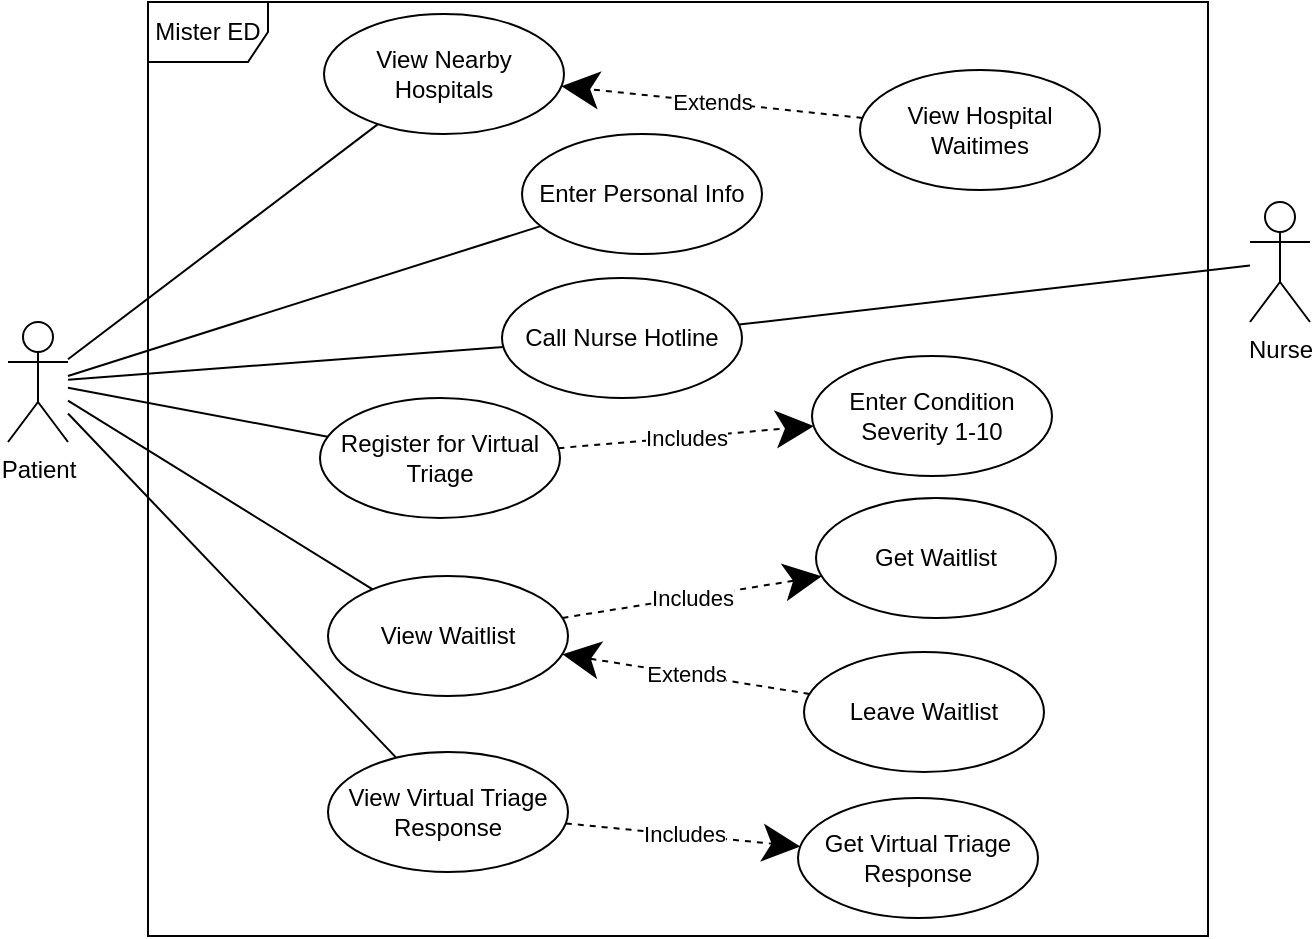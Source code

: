 <mxfile version="24.8.2">
  <diagram name="Page-1" id="POjWEP2f18WCFqWoDT05">
    <mxGraphModel dx="1194" dy="750" grid="0" gridSize="10" guides="1" tooltips="1" connect="1" arrows="1" fold="1" page="1" pageScale="1" pageWidth="850" pageHeight="1100" math="0" shadow="0">
      <root>
        <mxCell id="0" />
        <mxCell id="1" parent="0" />
        <mxCell id="nqFmswFfyf5B56kGS30E-1" value="Patient" style="shape=umlActor;verticalLabelPosition=bottom;verticalAlign=top;html=1;outlineConnect=0;" parent="1" vertex="1">
          <mxGeometry x="79" y="322" width="30" height="60" as="geometry" />
        </mxCell>
        <mxCell id="nqFmswFfyf5B56kGS30E-14" value="Call Nurse Hotline" style="ellipse;whiteSpace=wrap;html=1;" parent="1" vertex="1">
          <mxGeometry x="326" y="300" width="120" height="60" as="geometry" />
        </mxCell>
        <mxCell id="nqFmswFfyf5B56kGS30E-15" value="" style="endArrow=none;html=1;rounded=0;" parent="1" source="nqFmswFfyf5B56kGS30E-1" target="nqFmswFfyf5B56kGS30E-14" edge="1">
          <mxGeometry width="50" height="50" relative="1" as="geometry">
            <mxPoint x="119" y="365" as="sourcePoint" />
            <mxPoint x="284" y="400" as="targetPoint" />
          </mxGeometry>
        </mxCell>
        <mxCell id="nqFmswFfyf5B56kGS30E-16" value="Nurse" style="shape=umlActor;verticalLabelPosition=bottom;verticalAlign=top;html=1;" parent="1" vertex="1">
          <mxGeometry x="700" y="262" width="30" height="60" as="geometry" />
        </mxCell>
        <mxCell id="nqFmswFfyf5B56kGS30E-17" value="" style="endArrow=none;html=1;rounded=0;" parent="1" source="nqFmswFfyf5B56kGS30E-14" target="nqFmswFfyf5B56kGS30E-16" edge="1">
          <mxGeometry width="50" height="50" relative="1" as="geometry">
            <mxPoint x="119" y="370" as="sourcePoint" />
            <mxPoint x="299" y="470" as="targetPoint" />
          </mxGeometry>
        </mxCell>
        <mxCell id="nqFmswFfyf5B56kGS30E-18" value="Register for Virtual Triage" style="ellipse;whiteSpace=wrap;html=1;" parent="1" vertex="1">
          <mxGeometry x="235" y="360" width="120" height="60" as="geometry" />
        </mxCell>
        <mxCell id="nqFmswFfyf5B56kGS30E-19" value="" style="endArrow=none;html=1;rounded=0;" parent="1" source="nqFmswFfyf5B56kGS30E-1" target="nqFmswFfyf5B56kGS30E-18" edge="1">
          <mxGeometry width="50" height="50" relative="1" as="geometry">
            <mxPoint x="119" y="370" as="sourcePoint" />
            <mxPoint x="299" y="470" as="targetPoint" />
          </mxGeometry>
        </mxCell>
        <mxCell id="nqFmswFfyf5B56kGS30E-20" value="Enter Condition Severity 1-10" style="ellipse;whiteSpace=wrap;html=1;" parent="1" vertex="1">
          <mxGeometry x="481" y="339" width="120" height="60" as="geometry" />
        </mxCell>
        <mxCell id="nqFmswFfyf5B56kGS30E-21" value="Includes" style="endArrow=classic;endSize=16;endFill=1;html=1;rounded=0;dashed=1;" parent="1" source="nqFmswFfyf5B56kGS30E-18" target="nqFmswFfyf5B56kGS30E-20" edge="1">
          <mxGeometry width="160" relative="1" as="geometry">
            <mxPoint x="299" y="452" as="sourcePoint" />
            <mxPoint x="459" y="572" as="targetPoint" />
          </mxGeometry>
        </mxCell>
        <mxCell id="nqFmswFfyf5B56kGS30E-22" value="View Waitlist" style="ellipse;whiteSpace=wrap;html=1;" parent="1" vertex="1">
          <mxGeometry x="239" y="449" width="120" height="60" as="geometry" />
        </mxCell>
        <mxCell id="nqFmswFfyf5B56kGS30E-23" value="" style="endArrow=none;html=1;rounded=0;" parent="1" source="nqFmswFfyf5B56kGS30E-1" target="nqFmswFfyf5B56kGS30E-22" edge="1">
          <mxGeometry width="50" height="50" relative="1" as="geometry">
            <mxPoint x="119" y="375" as="sourcePoint" />
            <mxPoint x="310" y="546" as="targetPoint" />
          </mxGeometry>
        </mxCell>
        <mxCell id="nqFmswFfyf5B56kGS30E-24" value="Get Waitlist" style="ellipse;whiteSpace=wrap;html=1;" parent="1" vertex="1">
          <mxGeometry x="483" y="410" width="120" height="60" as="geometry" />
        </mxCell>
        <mxCell id="nqFmswFfyf5B56kGS30E-25" value="Includes" style="endArrow=classic;endSize=16;endFill=1;html=1;rounded=0;dashed=1;" parent="1" source="nqFmswFfyf5B56kGS30E-22" target="nqFmswFfyf5B56kGS30E-24" edge="1">
          <mxGeometry width="160" relative="1" as="geometry">
            <mxPoint x="492" y="511" as="sourcePoint" />
            <mxPoint x="409" y="572" as="targetPoint" />
          </mxGeometry>
        </mxCell>
        <mxCell id="nqFmswFfyf5B56kGS30E-26" value="Mister ED" style="shape=umlFrame;whiteSpace=wrap;html=1;pointerEvents=0;" parent="1" vertex="1">
          <mxGeometry x="149" y="162" width="530" height="467" as="geometry" />
        </mxCell>
        <mxCell id="nqFmswFfyf5B56kGS30E-27" value="View Virtual Triage Response" style="ellipse;whiteSpace=wrap;html=1;" parent="1" vertex="1">
          <mxGeometry x="239" y="537" width="120" height="60" as="geometry" />
        </mxCell>
        <mxCell id="nqFmswFfyf5B56kGS30E-28" value="" style="endArrow=none;html=1;rounded=0;" parent="1" source="nqFmswFfyf5B56kGS30E-1" target="nqFmswFfyf5B56kGS30E-27" edge="1">
          <mxGeometry width="50" height="50" relative="1" as="geometry">
            <mxPoint x="119" y="381" as="sourcePoint" />
            <mxPoint x="317" y="634" as="targetPoint" />
          </mxGeometry>
        </mxCell>
        <mxCell id="nqFmswFfyf5B56kGS30E-29" value="Get Virtual Triage Response" style="ellipse;whiteSpace=wrap;html=1;" parent="1" vertex="1">
          <mxGeometry x="474" y="560" width="120" height="60" as="geometry" />
        </mxCell>
        <mxCell id="nqFmswFfyf5B56kGS30E-30" value="Includes" style="endArrow=classic;endSize=16;endFill=1;html=1;rounded=0;dashed=1;" parent="1" source="nqFmswFfyf5B56kGS30E-27" target="nqFmswFfyf5B56kGS30E-29" edge="1">
          <mxGeometry width="160" relative="1" as="geometry">
            <mxPoint x="395" y="651" as="sourcePoint" />
            <mxPoint x="483" y="633" as="targetPoint" />
          </mxGeometry>
        </mxCell>
        <mxCell id="nqFmswFfyf5B56kGS30E-31" value="View Nearby Hospitals" style="ellipse;whiteSpace=wrap;html=1;" parent="1" vertex="1">
          <mxGeometry x="237" y="168" width="120" height="60" as="geometry" />
        </mxCell>
        <mxCell id="nqFmswFfyf5B56kGS30E-32" value="" style="endArrow=none;html=1;rounded=0;" parent="1" source="nqFmswFfyf5B56kGS30E-1" target="nqFmswFfyf5B56kGS30E-31" edge="1">
          <mxGeometry width="50" height="50" relative="1" as="geometry">
            <mxPoint x="379" y="622" as="sourcePoint" />
            <mxPoint x="429" y="572" as="targetPoint" />
          </mxGeometry>
        </mxCell>
        <mxCell id="nqFmswFfyf5B56kGS30E-33" value="View Hospital Waitimes" style="ellipse;whiteSpace=wrap;html=1;" parent="1" vertex="1">
          <mxGeometry x="505" y="196" width="120" height="60" as="geometry" />
        </mxCell>
        <mxCell id="nqFmswFfyf5B56kGS30E-34" value="Extends" style="endArrow=classic;endSize=16;endFill=1;html=1;rounded=0;dashed=1;" parent="1" source="nqFmswFfyf5B56kGS30E-33" target="nqFmswFfyf5B56kGS30E-31" edge="1">
          <mxGeometry width="160" relative="1" as="geometry">
            <mxPoint x="501" y="210" as="sourcePoint" />
            <mxPoint x="387" y="254" as="targetPoint" />
          </mxGeometry>
        </mxCell>
        <mxCell id="nqFmswFfyf5B56kGS30E-35" value="Leave Waitlist" style="ellipse;whiteSpace=wrap;html=1;" parent="1" vertex="1">
          <mxGeometry x="477" y="487" width="120" height="60" as="geometry" />
        </mxCell>
        <mxCell id="nqFmswFfyf5B56kGS30E-36" value="Extends" style="endArrow=classic;endSize=16;endFill=1;html=1;rounded=0;dashed=1;" parent="1" source="nqFmswFfyf5B56kGS30E-35" target="nqFmswFfyf5B56kGS30E-22" edge="1">
          <mxGeometry width="160" relative="1" as="geometry">
            <mxPoint x="499" y="265" as="sourcePoint" />
            <mxPoint x="399" y="269" as="targetPoint" />
          </mxGeometry>
        </mxCell>
        <mxCell id="4ebT-KzieVDqmpHbGTex-2" style="rounded=0;orthogonalLoop=1;jettySize=auto;html=1;endArrow=none;endFill=0;" parent="1" source="4ebT-KzieVDqmpHbGTex-1" edge="1">
          <mxGeometry relative="1" as="geometry">
            <mxPoint x="109" y="349" as="targetPoint" />
          </mxGeometry>
        </mxCell>
        <mxCell id="4ebT-KzieVDqmpHbGTex-1" value="Enter Personal Info" style="ellipse;whiteSpace=wrap;html=1;" parent="1" vertex="1">
          <mxGeometry x="336" y="228" width="120" height="60" as="geometry" />
        </mxCell>
      </root>
    </mxGraphModel>
  </diagram>
</mxfile>
